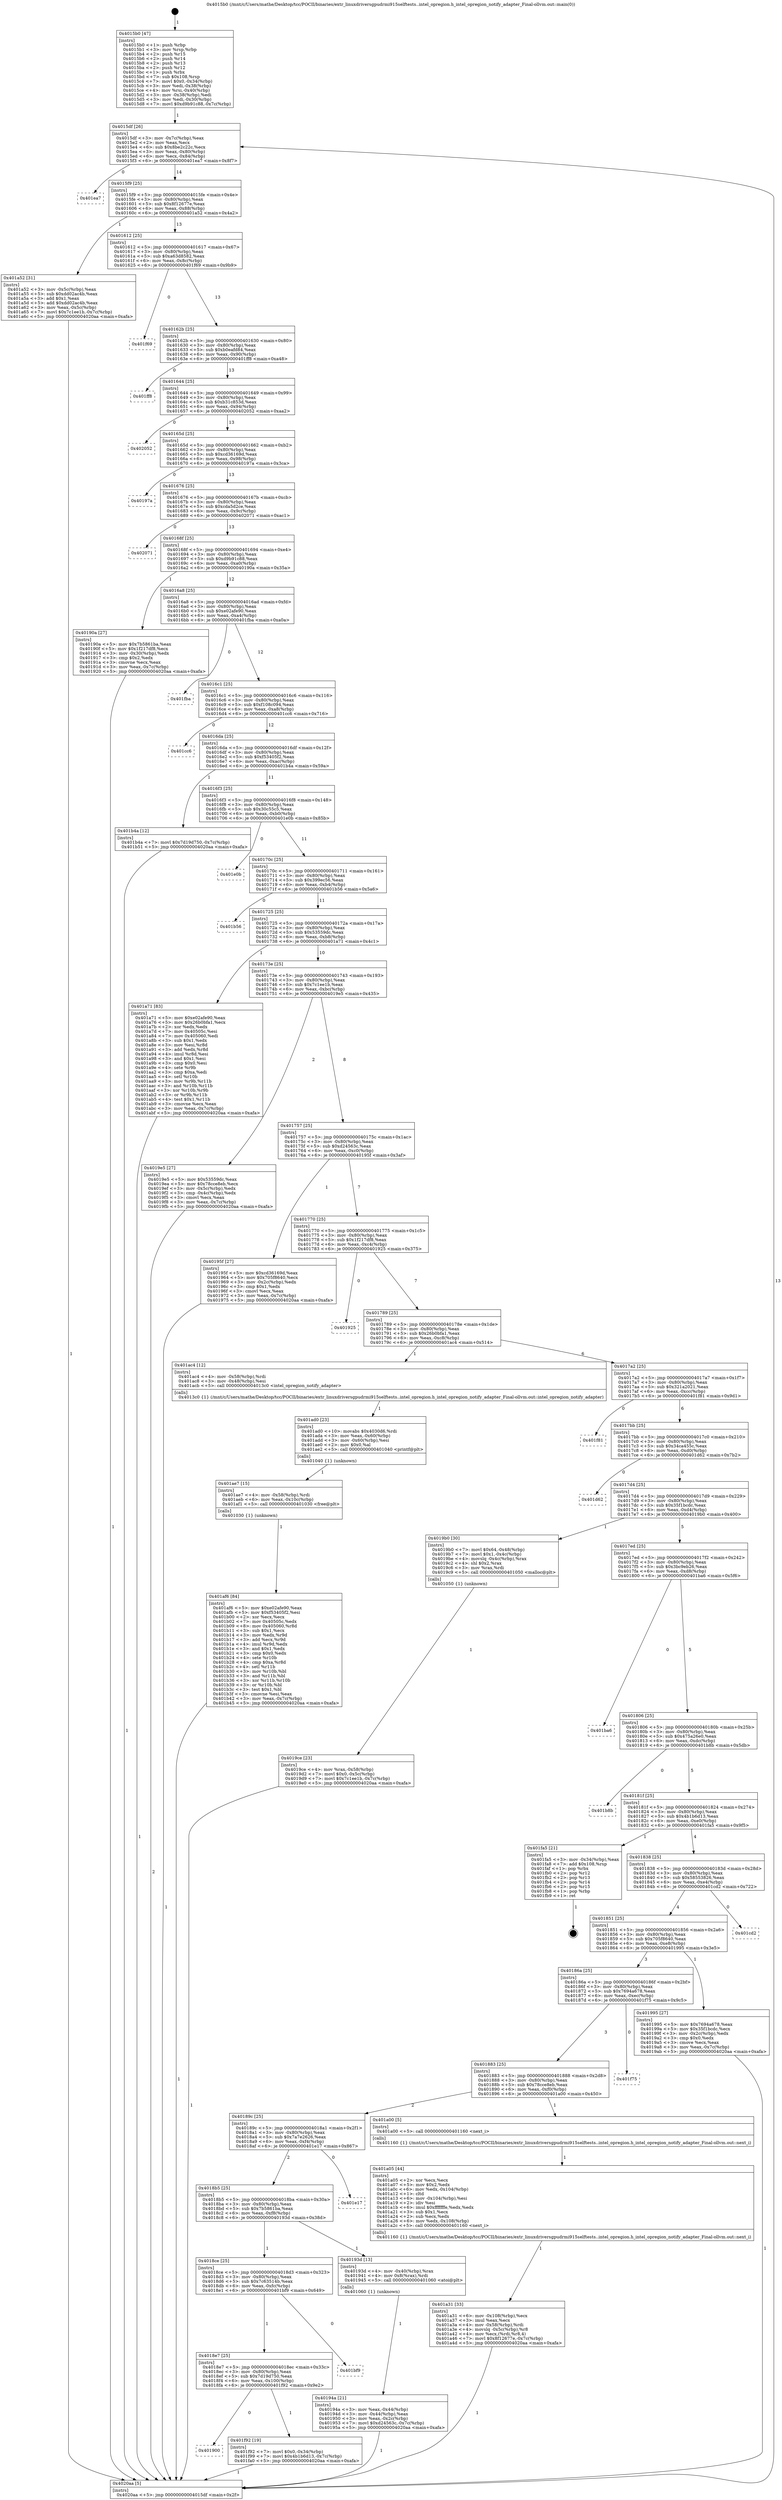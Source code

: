 digraph "0x4015b0" {
  label = "0x4015b0 (/mnt/c/Users/mathe/Desktop/tcc/POCII/binaries/extr_linuxdriversgpudrmi915selftests..intel_opregion.h_intel_opregion_notify_adapter_Final-ollvm.out::main(0))"
  labelloc = "t"
  node[shape=record]

  Entry [label="",width=0.3,height=0.3,shape=circle,fillcolor=black,style=filled]
  "0x4015df" [label="{
     0x4015df [26]\l
     | [instrs]\l
     &nbsp;&nbsp;0x4015df \<+3\>: mov -0x7c(%rbp),%eax\l
     &nbsp;&nbsp;0x4015e2 \<+2\>: mov %eax,%ecx\l
     &nbsp;&nbsp;0x4015e4 \<+6\>: sub $0x8be2c22c,%ecx\l
     &nbsp;&nbsp;0x4015ea \<+3\>: mov %eax,-0x80(%rbp)\l
     &nbsp;&nbsp;0x4015ed \<+6\>: mov %ecx,-0x84(%rbp)\l
     &nbsp;&nbsp;0x4015f3 \<+6\>: je 0000000000401ea7 \<main+0x8f7\>\l
  }"]
  "0x401ea7" [label="{
     0x401ea7\l
  }", style=dashed]
  "0x4015f9" [label="{
     0x4015f9 [25]\l
     | [instrs]\l
     &nbsp;&nbsp;0x4015f9 \<+5\>: jmp 00000000004015fe \<main+0x4e\>\l
     &nbsp;&nbsp;0x4015fe \<+3\>: mov -0x80(%rbp),%eax\l
     &nbsp;&nbsp;0x401601 \<+5\>: sub $0x8f12677e,%eax\l
     &nbsp;&nbsp;0x401606 \<+6\>: mov %eax,-0x88(%rbp)\l
     &nbsp;&nbsp;0x40160c \<+6\>: je 0000000000401a52 \<main+0x4a2\>\l
  }"]
  Exit [label="",width=0.3,height=0.3,shape=circle,fillcolor=black,style=filled,peripheries=2]
  "0x401a52" [label="{
     0x401a52 [31]\l
     | [instrs]\l
     &nbsp;&nbsp;0x401a52 \<+3\>: mov -0x5c(%rbp),%eax\l
     &nbsp;&nbsp;0x401a55 \<+5\>: sub $0xdd02ac4b,%eax\l
     &nbsp;&nbsp;0x401a5a \<+3\>: add $0x1,%eax\l
     &nbsp;&nbsp;0x401a5d \<+5\>: add $0xdd02ac4b,%eax\l
     &nbsp;&nbsp;0x401a62 \<+3\>: mov %eax,-0x5c(%rbp)\l
     &nbsp;&nbsp;0x401a65 \<+7\>: movl $0x7c1ee1b,-0x7c(%rbp)\l
     &nbsp;&nbsp;0x401a6c \<+5\>: jmp 00000000004020aa \<main+0xafa\>\l
  }"]
  "0x401612" [label="{
     0x401612 [25]\l
     | [instrs]\l
     &nbsp;&nbsp;0x401612 \<+5\>: jmp 0000000000401617 \<main+0x67\>\l
     &nbsp;&nbsp;0x401617 \<+3\>: mov -0x80(%rbp),%eax\l
     &nbsp;&nbsp;0x40161a \<+5\>: sub $0xa63d8582,%eax\l
     &nbsp;&nbsp;0x40161f \<+6\>: mov %eax,-0x8c(%rbp)\l
     &nbsp;&nbsp;0x401625 \<+6\>: je 0000000000401f69 \<main+0x9b9\>\l
  }"]
  "0x401900" [label="{
     0x401900\l
  }", style=dashed]
  "0x401f69" [label="{
     0x401f69\l
  }", style=dashed]
  "0x40162b" [label="{
     0x40162b [25]\l
     | [instrs]\l
     &nbsp;&nbsp;0x40162b \<+5\>: jmp 0000000000401630 \<main+0x80\>\l
     &nbsp;&nbsp;0x401630 \<+3\>: mov -0x80(%rbp),%eax\l
     &nbsp;&nbsp;0x401633 \<+5\>: sub $0xb0eafd84,%eax\l
     &nbsp;&nbsp;0x401638 \<+6\>: mov %eax,-0x90(%rbp)\l
     &nbsp;&nbsp;0x40163e \<+6\>: je 0000000000401ff8 \<main+0xa48\>\l
  }"]
  "0x401f92" [label="{
     0x401f92 [19]\l
     | [instrs]\l
     &nbsp;&nbsp;0x401f92 \<+7\>: movl $0x0,-0x34(%rbp)\l
     &nbsp;&nbsp;0x401f99 \<+7\>: movl $0x4b1b6d13,-0x7c(%rbp)\l
     &nbsp;&nbsp;0x401fa0 \<+5\>: jmp 00000000004020aa \<main+0xafa\>\l
  }"]
  "0x401ff8" [label="{
     0x401ff8\l
  }", style=dashed]
  "0x401644" [label="{
     0x401644 [25]\l
     | [instrs]\l
     &nbsp;&nbsp;0x401644 \<+5\>: jmp 0000000000401649 \<main+0x99\>\l
     &nbsp;&nbsp;0x401649 \<+3\>: mov -0x80(%rbp),%eax\l
     &nbsp;&nbsp;0x40164c \<+5\>: sub $0xb31c853d,%eax\l
     &nbsp;&nbsp;0x401651 \<+6\>: mov %eax,-0x94(%rbp)\l
     &nbsp;&nbsp;0x401657 \<+6\>: je 0000000000402052 \<main+0xaa2\>\l
  }"]
  "0x4018e7" [label="{
     0x4018e7 [25]\l
     | [instrs]\l
     &nbsp;&nbsp;0x4018e7 \<+5\>: jmp 00000000004018ec \<main+0x33c\>\l
     &nbsp;&nbsp;0x4018ec \<+3\>: mov -0x80(%rbp),%eax\l
     &nbsp;&nbsp;0x4018ef \<+5\>: sub $0x7d19d750,%eax\l
     &nbsp;&nbsp;0x4018f4 \<+6\>: mov %eax,-0x100(%rbp)\l
     &nbsp;&nbsp;0x4018fa \<+6\>: je 0000000000401f92 \<main+0x9e2\>\l
  }"]
  "0x402052" [label="{
     0x402052\l
  }", style=dashed]
  "0x40165d" [label="{
     0x40165d [25]\l
     | [instrs]\l
     &nbsp;&nbsp;0x40165d \<+5\>: jmp 0000000000401662 \<main+0xb2\>\l
     &nbsp;&nbsp;0x401662 \<+3\>: mov -0x80(%rbp),%eax\l
     &nbsp;&nbsp;0x401665 \<+5\>: sub $0xcd36169d,%eax\l
     &nbsp;&nbsp;0x40166a \<+6\>: mov %eax,-0x98(%rbp)\l
     &nbsp;&nbsp;0x401670 \<+6\>: je 000000000040197a \<main+0x3ca\>\l
  }"]
  "0x401bf9" [label="{
     0x401bf9\l
  }", style=dashed]
  "0x40197a" [label="{
     0x40197a\l
  }", style=dashed]
  "0x401676" [label="{
     0x401676 [25]\l
     | [instrs]\l
     &nbsp;&nbsp;0x401676 \<+5\>: jmp 000000000040167b \<main+0xcb\>\l
     &nbsp;&nbsp;0x40167b \<+3\>: mov -0x80(%rbp),%eax\l
     &nbsp;&nbsp;0x40167e \<+5\>: sub $0xcda5d2ce,%eax\l
     &nbsp;&nbsp;0x401683 \<+6\>: mov %eax,-0x9c(%rbp)\l
     &nbsp;&nbsp;0x401689 \<+6\>: je 0000000000402071 \<main+0xac1\>\l
  }"]
  "0x401af6" [label="{
     0x401af6 [84]\l
     | [instrs]\l
     &nbsp;&nbsp;0x401af6 \<+5\>: mov $0xe02afe90,%eax\l
     &nbsp;&nbsp;0x401afb \<+5\>: mov $0xf53405f2,%esi\l
     &nbsp;&nbsp;0x401b00 \<+2\>: xor %ecx,%ecx\l
     &nbsp;&nbsp;0x401b02 \<+7\>: mov 0x40505c,%edx\l
     &nbsp;&nbsp;0x401b09 \<+8\>: mov 0x405060,%r8d\l
     &nbsp;&nbsp;0x401b11 \<+3\>: sub $0x1,%ecx\l
     &nbsp;&nbsp;0x401b14 \<+3\>: mov %edx,%r9d\l
     &nbsp;&nbsp;0x401b17 \<+3\>: add %ecx,%r9d\l
     &nbsp;&nbsp;0x401b1a \<+4\>: imul %r9d,%edx\l
     &nbsp;&nbsp;0x401b1e \<+3\>: and $0x1,%edx\l
     &nbsp;&nbsp;0x401b21 \<+3\>: cmp $0x0,%edx\l
     &nbsp;&nbsp;0x401b24 \<+4\>: sete %r10b\l
     &nbsp;&nbsp;0x401b28 \<+4\>: cmp $0xa,%r8d\l
     &nbsp;&nbsp;0x401b2c \<+4\>: setl %r11b\l
     &nbsp;&nbsp;0x401b30 \<+3\>: mov %r10b,%bl\l
     &nbsp;&nbsp;0x401b33 \<+3\>: and %r11b,%bl\l
     &nbsp;&nbsp;0x401b36 \<+3\>: xor %r11b,%r10b\l
     &nbsp;&nbsp;0x401b39 \<+3\>: or %r10b,%bl\l
     &nbsp;&nbsp;0x401b3c \<+3\>: test $0x1,%bl\l
     &nbsp;&nbsp;0x401b3f \<+3\>: cmovne %esi,%eax\l
     &nbsp;&nbsp;0x401b42 \<+3\>: mov %eax,-0x7c(%rbp)\l
     &nbsp;&nbsp;0x401b45 \<+5\>: jmp 00000000004020aa \<main+0xafa\>\l
  }"]
  "0x402071" [label="{
     0x402071\l
  }", style=dashed]
  "0x40168f" [label="{
     0x40168f [25]\l
     | [instrs]\l
     &nbsp;&nbsp;0x40168f \<+5\>: jmp 0000000000401694 \<main+0xe4\>\l
     &nbsp;&nbsp;0x401694 \<+3\>: mov -0x80(%rbp),%eax\l
     &nbsp;&nbsp;0x401697 \<+5\>: sub $0xd9b91c88,%eax\l
     &nbsp;&nbsp;0x40169c \<+6\>: mov %eax,-0xa0(%rbp)\l
     &nbsp;&nbsp;0x4016a2 \<+6\>: je 000000000040190a \<main+0x35a\>\l
  }"]
  "0x401ae7" [label="{
     0x401ae7 [15]\l
     | [instrs]\l
     &nbsp;&nbsp;0x401ae7 \<+4\>: mov -0x58(%rbp),%rdi\l
     &nbsp;&nbsp;0x401aeb \<+6\>: mov %eax,-0x10c(%rbp)\l
     &nbsp;&nbsp;0x401af1 \<+5\>: call 0000000000401030 \<free@plt\>\l
     | [calls]\l
     &nbsp;&nbsp;0x401030 \{1\} (unknown)\l
  }"]
  "0x40190a" [label="{
     0x40190a [27]\l
     | [instrs]\l
     &nbsp;&nbsp;0x40190a \<+5\>: mov $0x7b5861ba,%eax\l
     &nbsp;&nbsp;0x40190f \<+5\>: mov $0x1f217df8,%ecx\l
     &nbsp;&nbsp;0x401914 \<+3\>: mov -0x30(%rbp),%edx\l
     &nbsp;&nbsp;0x401917 \<+3\>: cmp $0x2,%edx\l
     &nbsp;&nbsp;0x40191a \<+3\>: cmovne %ecx,%eax\l
     &nbsp;&nbsp;0x40191d \<+3\>: mov %eax,-0x7c(%rbp)\l
     &nbsp;&nbsp;0x401920 \<+5\>: jmp 00000000004020aa \<main+0xafa\>\l
  }"]
  "0x4016a8" [label="{
     0x4016a8 [25]\l
     | [instrs]\l
     &nbsp;&nbsp;0x4016a8 \<+5\>: jmp 00000000004016ad \<main+0xfd\>\l
     &nbsp;&nbsp;0x4016ad \<+3\>: mov -0x80(%rbp),%eax\l
     &nbsp;&nbsp;0x4016b0 \<+5\>: sub $0xe02afe90,%eax\l
     &nbsp;&nbsp;0x4016b5 \<+6\>: mov %eax,-0xa4(%rbp)\l
     &nbsp;&nbsp;0x4016bb \<+6\>: je 0000000000401fba \<main+0xa0a\>\l
  }"]
  "0x4020aa" [label="{
     0x4020aa [5]\l
     | [instrs]\l
     &nbsp;&nbsp;0x4020aa \<+5\>: jmp 00000000004015df \<main+0x2f\>\l
  }"]
  "0x4015b0" [label="{
     0x4015b0 [47]\l
     | [instrs]\l
     &nbsp;&nbsp;0x4015b0 \<+1\>: push %rbp\l
     &nbsp;&nbsp;0x4015b1 \<+3\>: mov %rsp,%rbp\l
     &nbsp;&nbsp;0x4015b4 \<+2\>: push %r15\l
     &nbsp;&nbsp;0x4015b6 \<+2\>: push %r14\l
     &nbsp;&nbsp;0x4015b8 \<+2\>: push %r13\l
     &nbsp;&nbsp;0x4015ba \<+2\>: push %r12\l
     &nbsp;&nbsp;0x4015bc \<+1\>: push %rbx\l
     &nbsp;&nbsp;0x4015bd \<+7\>: sub $0x108,%rsp\l
     &nbsp;&nbsp;0x4015c4 \<+7\>: movl $0x0,-0x34(%rbp)\l
     &nbsp;&nbsp;0x4015cb \<+3\>: mov %edi,-0x38(%rbp)\l
     &nbsp;&nbsp;0x4015ce \<+4\>: mov %rsi,-0x40(%rbp)\l
     &nbsp;&nbsp;0x4015d2 \<+3\>: mov -0x38(%rbp),%edi\l
     &nbsp;&nbsp;0x4015d5 \<+3\>: mov %edi,-0x30(%rbp)\l
     &nbsp;&nbsp;0x4015d8 \<+7\>: movl $0xd9b91c88,-0x7c(%rbp)\l
  }"]
  "0x401ad0" [label="{
     0x401ad0 [23]\l
     | [instrs]\l
     &nbsp;&nbsp;0x401ad0 \<+10\>: movabs $0x4030d6,%rdi\l
     &nbsp;&nbsp;0x401ada \<+3\>: mov %eax,-0x60(%rbp)\l
     &nbsp;&nbsp;0x401add \<+3\>: mov -0x60(%rbp),%esi\l
     &nbsp;&nbsp;0x401ae0 \<+2\>: mov $0x0,%al\l
     &nbsp;&nbsp;0x401ae2 \<+5\>: call 0000000000401040 \<printf@plt\>\l
     | [calls]\l
     &nbsp;&nbsp;0x401040 \{1\} (unknown)\l
  }"]
  "0x401fba" [label="{
     0x401fba\l
  }", style=dashed]
  "0x4016c1" [label="{
     0x4016c1 [25]\l
     | [instrs]\l
     &nbsp;&nbsp;0x4016c1 \<+5\>: jmp 00000000004016c6 \<main+0x116\>\l
     &nbsp;&nbsp;0x4016c6 \<+3\>: mov -0x80(%rbp),%eax\l
     &nbsp;&nbsp;0x4016c9 \<+5\>: sub $0xf108c094,%eax\l
     &nbsp;&nbsp;0x4016ce \<+6\>: mov %eax,-0xa8(%rbp)\l
     &nbsp;&nbsp;0x4016d4 \<+6\>: je 0000000000401cc6 \<main+0x716\>\l
  }"]
  "0x401a31" [label="{
     0x401a31 [33]\l
     | [instrs]\l
     &nbsp;&nbsp;0x401a31 \<+6\>: mov -0x108(%rbp),%ecx\l
     &nbsp;&nbsp;0x401a37 \<+3\>: imul %eax,%ecx\l
     &nbsp;&nbsp;0x401a3a \<+4\>: mov -0x58(%rbp),%rdi\l
     &nbsp;&nbsp;0x401a3e \<+4\>: movslq -0x5c(%rbp),%r8\l
     &nbsp;&nbsp;0x401a42 \<+4\>: mov %ecx,(%rdi,%r8,4)\l
     &nbsp;&nbsp;0x401a46 \<+7\>: movl $0x8f12677e,-0x7c(%rbp)\l
     &nbsp;&nbsp;0x401a4d \<+5\>: jmp 00000000004020aa \<main+0xafa\>\l
  }"]
  "0x401cc6" [label="{
     0x401cc6\l
  }", style=dashed]
  "0x4016da" [label="{
     0x4016da [25]\l
     | [instrs]\l
     &nbsp;&nbsp;0x4016da \<+5\>: jmp 00000000004016df \<main+0x12f\>\l
     &nbsp;&nbsp;0x4016df \<+3\>: mov -0x80(%rbp),%eax\l
     &nbsp;&nbsp;0x4016e2 \<+5\>: sub $0xf53405f2,%eax\l
     &nbsp;&nbsp;0x4016e7 \<+6\>: mov %eax,-0xac(%rbp)\l
     &nbsp;&nbsp;0x4016ed \<+6\>: je 0000000000401b4a \<main+0x59a\>\l
  }"]
  "0x401a05" [label="{
     0x401a05 [44]\l
     | [instrs]\l
     &nbsp;&nbsp;0x401a05 \<+2\>: xor %ecx,%ecx\l
     &nbsp;&nbsp;0x401a07 \<+5\>: mov $0x2,%edx\l
     &nbsp;&nbsp;0x401a0c \<+6\>: mov %edx,-0x104(%rbp)\l
     &nbsp;&nbsp;0x401a12 \<+1\>: cltd\l
     &nbsp;&nbsp;0x401a13 \<+6\>: mov -0x104(%rbp),%esi\l
     &nbsp;&nbsp;0x401a19 \<+2\>: idiv %esi\l
     &nbsp;&nbsp;0x401a1b \<+6\>: imul $0xfffffffe,%edx,%edx\l
     &nbsp;&nbsp;0x401a21 \<+3\>: sub $0x1,%ecx\l
     &nbsp;&nbsp;0x401a24 \<+2\>: sub %ecx,%edx\l
     &nbsp;&nbsp;0x401a26 \<+6\>: mov %edx,-0x108(%rbp)\l
     &nbsp;&nbsp;0x401a2c \<+5\>: call 0000000000401160 \<next_i\>\l
     | [calls]\l
     &nbsp;&nbsp;0x401160 \{1\} (/mnt/c/Users/mathe/Desktop/tcc/POCII/binaries/extr_linuxdriversgpudrmi915selftests..intel_opregion.h_intel_opregion_notify_adapter_Final-ollvm.out::next_i)\l
  }"]
  "0x401b4a" [label="{
     0x401b4a [12]\l
     | [instrs]\l
     &nbsp;&nbsp;0x401b4a \<+7\>: movl $0x7d19d750,-0x7c(%rbp)\l
     &nbsp;&nbsp;0x401b51 \<+5\>: jmp 00000000004020aa \<main+0xafa\>\l
  }"]
  "0x4016f3" [label="{
     0x4016f3 [25]\l
     | [instrs]\l
     &nbsp;&nbsp;0x4016f3 \<+5\>: jmp 00000000004016f8 \<main+0x148\>\l
     &nbsp;&nbsp;0x4016f8 \<+3\>: mov -0x80(%rbp),%eax\l
     &nbsp;&nbsp;0x4016fb \<+5\>: sub $0x30c55c5,%eax\l
     &nbsp;&nbsp;0x401700 \<+6\>: mov %eax,-0xb0(%rbp)\l
     &nbsp;&nbsp;0x401706 \<+6\>: je 0000000000401e0b \<main+0x85b\>\l
  }"]
  "0x4019ce" [label="{
     0x4019ce [23]\l
     | [instrs]\l
     &nbsp;&nbsp;0x4019ce \<+4\>: mov %rax,-0x58(%rbp)\l
     &nbsp;&nbsp;0x4019d2 \<+7\>: movl $0x0,-0x5c(%rbp)\l
     &nbsp;&nbsp;0x4019d9 \<+7\>: movl $0x7c1ee1b,-0x7c(%rbp)\l
     &nbsp;&nbsp;0x4019e0 \<+5\>: jmp 00000000004020aa \<main+0xafa\>\l
  }"]
  "0x401e0b" [label="{
     0x401e0b\l
  }", style=dashed]
  "0x40170c" [label="{
     0x40170c [25]\l
     | [instrs]\l
     &nbsp;&nbsp;0x40170c \<+5\>: jmp 0000000000401711 \<main+0x161\>\l
     &nbsp;&nbsp;0x401711 \<+3\>: mov -0x80(%rbp),%eax\l
     &nbsp;&nbsp;0x401714 \<+5\>: sub $0x399ec56,%eax\l
     &nbsp;&nbsp;0x401719 \<+6\>: mov %eax,-0xb4(%rbp)\l
     &nbsp;&nbsp;0x40171f \<+6\>: je 0000000000401b56 \<main+0x5a6\>\l
  }"]
  "0x40194a" [label="{
     0x40194a [21]\l
     | [instrs]\l
     &nbsp;&nbsp;0x40194a \<+3\>: mov %eax,-0x44(%rbp)\l
     &nbsp;&nbsp;0x40194d \<+3\>: mov -0x44(%rbp),%eax\l
     &nbsp;&nbsp;0x401950 \<+3\>: mov %eax,-0x2c(%rbp)\l
     &nbsp;&nbsp;0x401953 \<+7\>: movl $0xd24563c,-0x7c(%rbp)\l
     &nbsp;&nbsp;0x40195a \<+5\>: jmp 00000000004020aa \<main+0xafa\>\l
  }"]
  "0x401b56" [label="{
     0x401b56\l
  }", style=dashed]
  "0x401725" [label="{
     0x401725 [25]\l
     | [instrs]\l
     &nbsp;&nbsp;0x401725 \<+5\>: jmp 000000000040172a \<main+0x17a\>\l
     &nbsp;&nbsp;0x40172a \<+3\>: mov -0x80(%rbp),%eax\l
     &nbsp;&nbsp;0x40172d \<+5\>: sub $0x53559dc,%eax\l
     &nbsp;&nbsp;0x401732 \<+6\>: mov %eax,-0xb8(%rbp)\l
     &nbsp;&nbsp;0x401738 \<+6\>: je 0000000000401a71 \<main+0x4c1\>\l
  }"]
  "0x4018ce" [label="{
     0x4018ce [25]\l
     | [instrs]\l
     &nbsp;&nbsp;0x4018ce \<+5\>: jmp 00000000004018d3 \<main+0x323\>\l
     &nbsp;&nbsp;0x4018d3 \<+3\>: mov -0x80(%rbp),%eax\l
     &nbsp;&nbsp;0x4018d6 \<+5\>: sub $0x7c63514b,%eax\l
     &nbsp;&nbsp;0x4018db \<+6\>: mov %eax,-0xfc(%rbp)\l
     &nbsp;&nbsp;0x4018e1 \<+6\>: je 0000000000401bf9 \<main+0x649\>\l
  }"]
  "0x401a71" [label="{
     0x401a71 [83]\l
     | [instrs]\l
     &nbsp;&nbsp;0x401a71 \<+5\>: mov $0xe02afe90,%eax\l
     &nbsp;&nbsp;0x401a76 \<+5\>: mov $0x26b0bfa1,%ecx\l
     &nbsp;&nbsp;0x401a7b \<+2\>: xor %edx,%edx\l
     &nbsp;&nbsp;0x401a7d \<+7\>: mov 0x40505c,%esi\l
     &nbsp;&nbsp;0x401a84 \<+7\>: mov 0x405060,%edi\l
     &nbsp;&nbsp;0x401a8b \<+3\>: sub $0x1,%edx\l
     &nbsp;&nbsp;0x401a8e \<+3\>: mov %esi,%r8d\l
     &nbsp;&nbsp;0x401a91 \<+3\>: add %edx,%r8d\l
     &nbsp;&nbsp;0x401a94 \<+4\>: imul %r8d,%esi\l
     &nbsp;&nbsp;0x401a98 \<+3\>: and $0x1,%esi\l
     &nbsp;&nbsp;0x401a9b \<+3\>: cmp $0x0,%esi\l
     &nbsp;&nbsp;0x401a9e \<+4\>: sete %r9b\l
     &nbsp;&nbsp;0x401aa2 \<+3\>: cmp $0xa,%edi\l
     &nbsp;&nbsp;0x401aa5 \<+4\>: setl %r10b\l
     &nbsp;&nbsp;0x401aa9 \<+3\>: mov %r9b,%r11b\l
     &nbsp;&nbsp;0x401aac \<+3\>: and %r10b,%r11b\l
     &nbsp;&nbsp;0x401aaf \<+3\>: xor %r10b,%r9b\l
     &nbsp;&nbsp;0x401ab2 \<+3\>: or %r9b,%r11b\l
     &nbsp;&nbsp;0x401ab5 \<+4\>: test $0x1,%r11b\l
     &nbsp;&nbsp;0x401ab9 \<+3\>: cmovne %ecx,%eax\l
     &nbsp;&nbsp;0x401abc \<+3\>: mov %eax,-0x7c(%rbp)\l
     &nbsp;&nbsp;0x401abf \<+5\>: jmp 00000000004020aa \<main+0xafa\>\l
  }"]
  "0x40173e" [label="{
     0x40173e [25]\l
     | [instrs]\l
     &nbsp;&nbsp;0x40173e \<+5\>: jmp 0000000000401743 \<main+0x193\>\l
     &nbsp;&nbsp;0x401743 \<+3\>: mov -0x80(%rbp),%eax\l
     &nbsp;&nbsp;0x401746 \<+5\>: sub $0x7c1ee1b,%eax\l
     &nbsp;&nbsp;0x40174b \<+6\>: mov %eax,-0xbc(%rbp)\l
     &nbsp;&nbsp;0x401751 \<+6\>: je 00000000004019e5 \<main+0x435\>\l
  }"]
  "0x40193d" [label="{
     0x40193d [13]\l
     | [instrs]\l
     &nbsp;&nbsp;0x40193d \<+4\>: mov -0x40(%rbp),%rax\l
     &nbsp;&nbsp;0x401941 \<+4\>: mov 0x8(%rax),%rdi\l
     &nbsp;&nbsp;0x401945 \<+5\>: call 0000000000401060 \<atoi@plt\>\l
     | [calls]\l
     &nbsp;&nbsp;0x401060 \{1\} (unknown)\l
  }"]
  "0x4019e5" [label="{
     0x4019e5 [27]\l
     | [instrs]\l
     &nbsp;&nbsp;0x4019e5 \<+5\>: mov $0x53559dc,%eax\l
     &nbsp;&nbsp;0x4019ea \<+5\>: mov $0x78cce8eb,%ecx\l
     &nbsp;&nbsp;0x4019ef \<+3\>: mov -0x5c(%rbp),%edx\l
     &nbsp;&nbsp;0x4019f2 \<+3\>: cmp -0x4c(%rbp),%edx\l
     &nbsp;&nbsp;0x4019f5 \<+3\>: cmovl %ecx,%eax\l
     &nbsp;&nbsp;0x4019f8 \<+3\>: mov %eax,-0x7c(%rbp)\l
     &nbsp;&nbsp;0x4019fb \<+5\>: jmp 00000000004020aa \<main+0xafa\>\l
  }"]
  "0x401757" [label="{
     0x401757 [25]\l
     | [instrs]\l
     &nbsp;&nbsp;0x401757 \<+5\>: jmp 000000000040175c \<main+0x1ac\>\l
     &nbsp;&nbsp;0x40175c \<+3\>: mov -0x80(%rbp),%eax\l
     &nbsp;&nbsp;0x40175f \<+5\>: sub $0xd24563c,%eax\l
     &nbsp;&nbsp;0x401764 \<+6\>: mov %eax,-0xc0(%rbp)\l
     &nbsp;&nbsp;0x40176a \<+6\>: je 000000000040195f \<main+0x3af\>\l
  }"]
  "0x4018b5" [label="{
     0x4018b5 [25]\l
     | [instrs]\l
     &nbsp;&nbsp;0x4018b5 \<+5\>: jmp 00000000004018ba \<main+0x30a\>\l
     &nbsp;&nbsp;0x4018ba \<+3\>: mov -0x80(%rbp),%eax\l
     &nbsp;&nbsp;0x4018bd \<+5\>: sub $0x7b5861ba,%eax\l
     &nbsp;&nbsp;0x4018c2 \<+6\>: mov %eax,-0xf8(%rbp)\l
     &nbsp;&nbsp;0x4018c8 \<+6\>: je 000000000040193d \<main+0x38d\>\l
  }"]
  "0x40195f" [label="{
     0x40195f [27]\l
     | [instrs]\l
     &nbsp;&nbsp;0x40195f \<+5\>: mov $0xcd36169d,%eax\l
     &nbsp;&nbsp;0x401964 \<+5\>: mov $0x705f8640,%ecx\l
     &nbsp;&nbsp;0x401969 \<+3\>: mov -0x2c(%rbp),%edx\l
     &nbsp;&nbsp;0x40196c \<+3\>: cmp $0x1,%edx\l
     &nbsp;&nbsp;0x40196f \<+3\>: cmovl %ecx,%eax\l
     &nbsp;&nbsp;0x401972 \<+3\>: mov %eax,-0x7c(%rbp)\l
     &nbsp;&nbsp;0x401975 \<+5\>: jmp 00000000004020aa \<main+0xafa\>\l
  }"]
  "0x401770" [label="{
     0x401770 [25]\l
     | [instrs]\l
     &nbsp;&nbsp;0x401770 \<+5\>: jmp 0000000000401775 \<main+0x1c5\>\l
     &nbsp;&nbsp;0x401775 \<+3\>: mov -0x80(%rbp),%eax\l
     &nbsp;&nbsp;0x401778 \<+5\>: sub $0x1f217df8,%eax\l
     &nbsp;&nbsp;0x40177d \<+6\>: mov %eax,-0xc4(%rbp)\l
     &nbsp;&nbsp;0x401783 \<+6\>: je 0000000000401925 \<main+0x375\>\l
  }"]
  "0x401e17" [label="{
     0x401e17\l
  }", style=dashed]
  "0x401925" [label="{
     0x401925\l
  }", style=dashed]
  "0x401789" [label="{
     0x401789 [25]\l
     | [instrs]\l
     &nbsp;&nbsp;0x401789 \<+5\>: jmp 000000000040178e \<main+0x1de\>\l
     &nbsp;&nbsp;0x40178e \<+3\>: mov -0x80(%rbp),%eax\l
     &nbsp;&nbsp;0x401791 \<+5\>: sub $0x26b0bfa1,%eax\l
     &nbsp;&nbsp;0x401796 \<+6\>: mov %eax,-0xc8(%rbp)\l
     &nbsp;&nbsp;0x40179c \<+6\>: je 0000000000401ac4 \<main+0x514\>\l
  }"]
  "0x40189c" [label="{
     0x40189c [25]\l
     | [instrs]\l
     &nbsp;&nbsp;0x40189c \<+5\>: jmp 00000000004018a1 \<main+0x2f1\>\l
     &nbsp;&nbsp;0x4018a1 \<+3\>: mov -0x80(%rbp),%eax\l
     &nbsp;&nbsp;0x4018a4 \<+5\>: sub $0x7a7e2626,%eax\l
     &nbsp;&nbsp;0x4018a9 \<+6\>: mov %eax,-0xf4(%rbp)\l
     &nbsp;&nbsp;0x4018af \<+6\>: je 0000000000401e17 \<main+0x867\>\l
  }"]
  "0x401ac4" [label="{
     0x401ac4 [12]\l
     | [instrs]\l
     &nbsp;&nbsp;0x401ac4 \<+4\>: mov -0x58(%rbp),%rdi\l
     &nbsp;&nbsp;0x401ac8 \<+3\>: mov -0x48(%rbp),%esi\l
     &nbsp;&nbsp;0x401acb \<+5\>: call 00000000004013c0 \<intel_opregion_notify_adapter\>\l
     | [calls]\l
     &nbsp;&nbsp;0x4013c0 \{1\} (/mnt/c/Users/mathe/Desktop/tcc/POCII/binaries/extr_linuxdriversgpudrmi915selftests..intel_opregion.h_intel_opregion_notify_adapter_Final-ollvm.out::intel_opregion_notify_adapter)\l
  }"]
  "0x4017a2" [label="{
     0x4017a2 [25]\l
     | [instrs]\l
     &nbsp;&nbsp;0x4017a2 \<+5\>: jmp 00000000004017a7 \<main+0x1f7\>\l
     &nbsp;&nbsp;0x4017a7 \<+3\>: mov -0x80(%rbp),%eax\l
     &nbsp;&nbsp;0x4017aa \<+5\>: sub $0x321a2021,%eax\l
     &nbsp;&nbsp;0x4017af \<+6\>: mov %eax,-0xcc(%rbp)\l
     &nbsp;&nbsp;0x4017b5 \<+6\>: je 0000000000401f81 \<main+0x9d1\>\l
  }"]
  "0x401a00" [label="{
     0x401a00 [5]\l
     | [instrs]\l
     &nbsp;&nbsp;0x401a00 \<+5\>: call 0000000000401160 \<next_i\>\l
     | [calls]\l
     &nbsp;&nbsp;0x401160 \{1\} (/mnt/c/Users/mathe/Desktop/tcc/POCII/binaries/extr_linuxdriversgpudrmi915selftests..intel_opregion.h_intel_opregion_notify_adapter_Final-ollvm.out::next_i)\l
  }"]
  "0x401f81" [label="{
     0x401f81\l
  }", style=dashed]
  "0x4017bb" [label="{
     0x4017bb [25]\l
     | [instrs]\l
     &nbsp;&nbsp;0x4017bb \<+5\>: jmp 00000000004017c0 \<main+0x210\>\l
     &nbsp;&nbsp;0x4017c0 \<+3\>: mov -0x80(%rbp),%eax\l
     &nbsp;&nbsp;0x4017c3 \<+5\>: sub $0x34ca455c,%eax\l
     &nbsp;&nbsp;0x4017c8 \<+6\>: mov %eax,-0xd0(%rbp)\l
     &nbsp;&nbsp;0x4017ce \<+6\>: je 0000000000401d62 \<main+0x7b2\>\l
  }"]
  "0x401883" [label="{
     0x401883 [25]\l
     | [instrs]\l
     &nbsp;&nbsp;0x401883 \<+5\>: jmp 0000000000401888 \<main+0x2d8\>\l
     &nbsp;&nbsp;0x401888 \<+3\>: mov -0x80(%rbp),%eax\l
     &nbsp;&nbsp;0x40188b \<+5\>: sub $0x78cce8eb,%eax\l
     &nbsp;&nbsp;0x401890 \<+6\>: mov %eax,-0xf0(%rbp)\l
     &nbsp;&nbsp;0x401896 \<+6\>: je 0000000000401a00 \<main+0x450\>\l
  }"]
  "0x401d62" [label="{
     0x401d62\l
  }", style=dashed]
  "0x4017d4" [label="{
     0x4017d4 [25]\l
     | [instrs]\l
     &nbsp;&nbsp;0x4017d4 \<+5\>: jmp 00000000004017d9 \<main+0x229\>\l
     &nbsp;&nbsp;0x4017d9 \<+3\>: mov -0x80(%rbp),%eax\l
     &nbsp;&nbsp;0x4017dc \<+5\>: sub $0x35f1bcdc,%eax\l
     &nbsp;&nbsp;0x4017e1 \<+6\>: mov %eax,-0xd4(%rbp)\l
     &nbsp;&nbsp;0x4017e7 \<+6\>: je 00000000004019b0 \<main+0x400\>\l
  }"]
  "0x401f75" [label="{
     0x401f75\l
  }", style=dashed]
  "0x4019b0" [label="{
     0x4019b0 [30]\l
     | [instrs]\l
     &nbsp;&nbsp;0x4019b0 \<+7\>: movl $0x64,-0x48(%rbp)\l
     &nbsp;&nbsp;0x4019b7 \<+7\>: movl $0x1,-0x4c(%rbp)\l
     &nbsp;&nbsp;0x4019be \<+4\>: movslq -0x4c(%rbp),%rax\l
     &nbsp;&nbsp;0x4019c2 \<+4\>: shl $0x2,%rax\l
     &nbsp;&nbsp;0x4019c6 \<+3\>: mov %rax,%rdi\l
     &nbsp;&nbsp;0x4019c9 \<+5\>: call 0000000000401050 \<malloc@plt\>\l
     | [calls]\l
     &nbsp;&nbsp;0x401050 \{1\} (unknown)\l
  }"]
  "0x4017ed" [label="{
     0x4017ed [25]\l
     | [instrs]\l
     &nbsp;&nbsp;0x4017ed \<+5\>: jmp 00000000004017f2 \<main+0x242\>\l
     &nbsp;&nbsp;0x4017f2 \<+3\>: mov -0x80(%rbp),%eax\l
     &nbsp;&nbsp;0x4017f5 \<+5\>: sub $0x3bc9eb26,%eax\l
     &nbsp;&nbsp;0x4017fa \<+6\>: mov %eax,-0xd8(%rbp)\l
     &nbsp;&nbsp;0x401800 \<+6\>: je 0000000000401ba6 \<main+0x5f6\>\l
  }"]
  "0x40186a" [label="{
     0x40186a [25]\l
     | [instrs]\l
     &nbsp;&nbsp;0x40186a \<+5\>: jmp 000000000040186f \<main+0x2bf\>\l
     &nbsp;&nbsp;0x40186f \<+3\>: mov -0x80(%rbp),%eax\l
     &nbsp;&nbsp;0x401872 \<+5\>: sub $0x7694a678,%eax\l
     &nbsp;&nbsp;0x401877 \<+6\>: mov %eax,-0xec(%rbp)\l
     &nbsp;&nbsp;0x40187d \<+6\>: je 0000000000401f75 \<main+0x9c5\>\l
  }"]
  "0x401ba6" [label="{
     0x401ba6\l
  }", style=dashed]
  "0x401806" [label="{
     0x401806 [25]\l
     | [instrs]\l
     &nbsp;&nbsp;0x401806 \<+5\>: jmp 000000000040180b \<main+0x25b\>\l
     &nbsp;&nbsp;0x40180b \<+3\>: mov -0x80(%rbp),%eax\l
     &nbsp;&nbsp;0x40180e \<+5\>: sub $0x475a26e0,%eax\l
     &nbsp;&nbsp;0x401813 \<+6\>: mov %eax,-0xdc(%rbp)\l
     &nbsp;&nbsp;0x401819 \<+6\>: je 0000000000401b8b \<main+0x5db\>\l
  }"]
  "0x401995" [label="{
     0x401995 [27]\l
     | [instrs]\l
     &nbsp;&nbsp;0x401995 \<+5\>: mov $0x7694a678,%eax\l
     &nbsp;&nbsp;0x40199a \<+5\>: mov $0x35f1bcdc,%ecx\l
     &nbsp;&nbsp;0x40199f \<+3\>: mov -0x2c(%rbp),%edx\l
     &nbsp;&nbsp;0x4019a2 \<+3\>: cmp $0x0,%edx\l
     &nbsp;&nbsp;0x4019a5 \<+3\>: cmove %ecx,%eax\l
     &nbsp;&nbsp;0x4019a8 \<+3\>: mov %eax,-0x7c(%rbp)\l
     &nbsp;&nbsp;0x4019ab \<+5\>: jmp 00000000004020aa \<main+0xafa\>\l
  }"]
  "0x401b8b" [label="{
     0x401b8b\l
  }", style=dashed]
  "0x40181f" [label="{
     0x40181f [25]\l
     | [instrs]\l
     &nbsp;&nbsp;0x40181f \<+5\>: jmp 0000000000401824 \<main+0x274\>\l
     &nbsp;&nbsp;0x401824 \<+3\>: mov -0x80(%rbp),%eax\l
     &nbsp;&nbsp;0x401827 \<+5\>: sub $0x4b1b6d13,%eax\l
     &nbsp;&nbsp;0x40182c \<+6\>: mov %eax,-0xe0(%rbp)\l
     &nbsp;&nbsp;0x401832 \<+6\>: je 0000000000401fa5 \<main+0x9f5\>\l
  }"]
  "0x401851" [label="{
     0x401851 [25]\l
     | [instrs]\l
     &nbsp;&nbsp;0x401851 \<+5\>: jmp 0000000000401856 \<main+0x2a6\>\l
     &nbsp;&nbsp;0x401856 \<+3\>: mov -0x80(%rbp),%eax\l
     &nbsp;&nbsp;0x401859 \<+5\>: sub $0x705f8640,%eax\l
     &nbsp;&nbsp;0x40185e \<+6\>: mov %eax,-0xe8(%rbp)\l
     &nbsp;&nbsp;0x401864 \<+6\>: je 0000000000401995 \<main+0x3e5\>\l
  }"]
  "0x401fa5" [label="{
     0x401fa5 [21]\l
     | [instrs]\l
     &nbsp;&nbsp;0x401fa5 \<+3\>: mov -0x34(%rbp),%eax\l
     &nbsp;&nbsp;0x401fa8 \<+7\>: add $0x108,%rsp\l
     &nbsp;&nbsp;0x401faf \<+1\>: pop %rbx\l
     &nbsp;&nbsp;0x401fb0 \<+2\>: pop %r12\l
     &nbsp;&nbsp;0x401fb2 \<+2\>: pop %r13\l
     &nbsp;&nbsp;0x401fb4 \<+2\>: pop %r14\l
     &nbsp;&nbsp;0x401fb6 \<+2\>: pop %r15\l
     &nbsp;&nbsp;0x401fb8 \<+1\>: pop %rbp\l
     &nbsp;&nbsp;0x401fb9 \<+1\>: ret\l
  }"]
  "0x401838" [label="{
     0x401838 [25]\l
     | [instrs]\l
     &nbsp;&nbsp;0x401838 \<+5\>: jmp 000000000040183d \<main+0x28d\>\l
     &nbsp;&nbsp;0x40183d \<+3\>: mov -0x80(%rbp),%eax\l
     &nbsp;&nbsp;0x401840 \<+5\>: sub $0x58553826,%eax\l
     &nbsp;&nbsp;0x401845 \<+6\>: mov %eax,-0xe4(%rbp)\l
     &nbsp;&nbsp;0x40184b \<+6\>: je 0000000000401cd2 \<main+0x722\>\l
  }"]
  "0x401cd2" [label="{
     0x401cd2\l
  }", style=dashed]
  Entry -> "0x4015b0" [label=" 1"]
  "0x4015df" -> "0x401ea7" [label=" 0"]
  "0x4015df" -> "0x4015f9" [label=" 14"]
  "0x401fa5" -> Exit [label=" 1"]
  "0x4015f9" -> "0x401a52" [label=" 1"]
  "0x4015f9" -> "0x401612" [label=" 13"]
  "0x401f92" -> "0x4020aa" [label=" 1"]
  "0x401612" -> "0x401f69" [label=" 0"]
  "0x401612" -> "0x40162b" [label=" 13"]
  "0x4018e7" -> "0x401900" [label=" 0"]
  "0x40162b" -> "0x401ff8" [label=" 0"]
  "0x40162b" -> "0x401644" [label=" 13"]
  "0x4018e7" -> "0x401f92" [label=" 1"]
  "0x401644" -> "0x402052" [label=" 0"]
  "0x401644" -> "0x40165d" [label=" 13"]
  "0x4018ce" -> "0x4018e7" [label=" 1"]
  "0x40165d" -> "0x40197a" [label=" 0"]
  "0x40165d" -> "0x401676" [label=" 13"]
  "0x4018ce" -> "0x401bf9" [label=" 0"]
  "0x401676" -> "0x402071" [label=" 0"]
  "0x401676" -> "0x40168f" [label=" 13"]
  "0x401b4a" -> "0x4020aa" [label=" 1"]
  "0x40168f" -> "0x40190a" [label=" 1"]
  "0x40168f" -> "0x4016a8" [label=" 12"]
  "0x40190a" -> "0x4020aa" [label=" 1"]
  "0x4015b0" -> "0x4015df" [label=" 1"]
  "0x4020aa" -> "0x4015df" [label=" 13"]
  "0x401af6" -> "0x4020aa" [label=" 1"]
  "0x4016a8" -> "0x401fba" [label=" 0"]
  "0x4016a8" -> "0x4016c1" [label=" 12"]
  "0x401ae7" -> "0x401af6" [label=" 1"]
  "0x4016c1" -> "0x401cc6" [label=" 0"]
  "0x4016c1" -> "0x4016da" [label=" 12"]
  "0x401ad0" -> "0x401ae7" [label=" 1"]
  "0x4016da" -> "0x401b4a" [label=" 1"]
  "0x4016da" -> "0x4016f3" [label=" 11"]
  "0x401ac4" -> "0x401ad0" [label=" 1"]
  "0x4016f3" -> "0x401e0b" [label=" 0"]
  "0x4016f3" -> "0x40170c" [label=" 11"]
  "0x401a71" -> "0x4020aa" [label=" 1"]
  "0x40170c" -> "0x401b56" [label=" 0"]
  "0x40170c" -> "0x401725" [label=" 11"]
  "0x401a52" -> "0x4020aa" [label=" 1"]
  "0x401725" -> "0x401a71" [label=" 1"]
  "0x401725" -> "0x40173e" [label=" 10"]
  "0x401a31" -> "0x4020aa" [label=" 1"]
  "0x40173e" -> "0x4019e5" [label=" 2"]
  "0x40173e" -> "0x401757" [label=" 8"]
  "0x401a05" -> "0x401a31" [label=" 1"]
  "0x401757" -> "0x40195f" [label=" 1"]
  "0x401757" -> "0x401770" [label=" 7"]
  "0x4019e5" -> "0x4020aa" [label=" 2"]
  "0x401770" -> "0x401925" [label=" 0"]
  "0x401770" -> "0x401789" [label=" 7"]
  "0x4019ce" -> "0x4020aa" [label=" 1"]
  "0x401789" -> "0x401ac4" [label=" 1"]
  "0x401789" -> "0x4017a2" [label=" 6"]
  "0x401995" -> "0x4020aa" [label=" 1"]
  "0x4017a2" -> "0x401f81" [label=" 0"]
  "0x4017a2" -> "0x4017bb" [label=" 6"]
  "0x40195f" -> "0x4020aa" [label=" 1"]
  "0x4017bb" -> "0x401d62" [label=" 0"]
  "0x4017bb" -> "0x4017d4" [label=" 6"]
  "0x40193d" -> "0x40194a" [label=" 1"]
  "0x4017d4" -> "0x4019b0" [label=" 1"]
  "0x4017d4" -> "0x4017ed" [label=" 5"]
  "0x4018b5" -> "0x4018ce" [label=" 1"]
  "0x4017ed" -> "0x401ba6" [label=" 0"]
  "0x4017ed" -> "0x401806" [label=" 5"]
  "0x401a00" -> "0x401a05" [label=" 1"]
  "0x401806" -> "0x401b8b" [label=" 0"]
  "0x401806" -> "0x40181f" [label=" 5"]
  "0x40189c" -> "0x4018b5" [label=" 2"]
  "0x40181f" -> "0x401fa5" [label=" 1"]
  "0x40181f" -> "0x401838" [label=" 4"]
  "0x4019b0" -> "0x4019ce" [label=" 1"]
  "0x401838" -> "0x401cd2" [label=" 0"]
  "0x401838" -> "0x401851" [label=" 4"]
  "0x40189c" -> "0x401e17" [label=" 0"]
  "0x401851" -> "0x401995" [label=" 1"]
  "0x401851" -> "0x40186a" [label=" 3"]
  "0x4018b5" -> "0x40193d" [label=" 1"]
  "0x40186a" -> "0x401f75" [label=" 0"]
  "0x40186a" -> "0x401883" [label=" 3"]
  "0x40194a" -> "0x4020aa" [label=" 1"]
  "0x401883" -> "0x401a00" [label=" 1"]
  "0x401883" -> "0x40189c" [label=" 2"]
}
